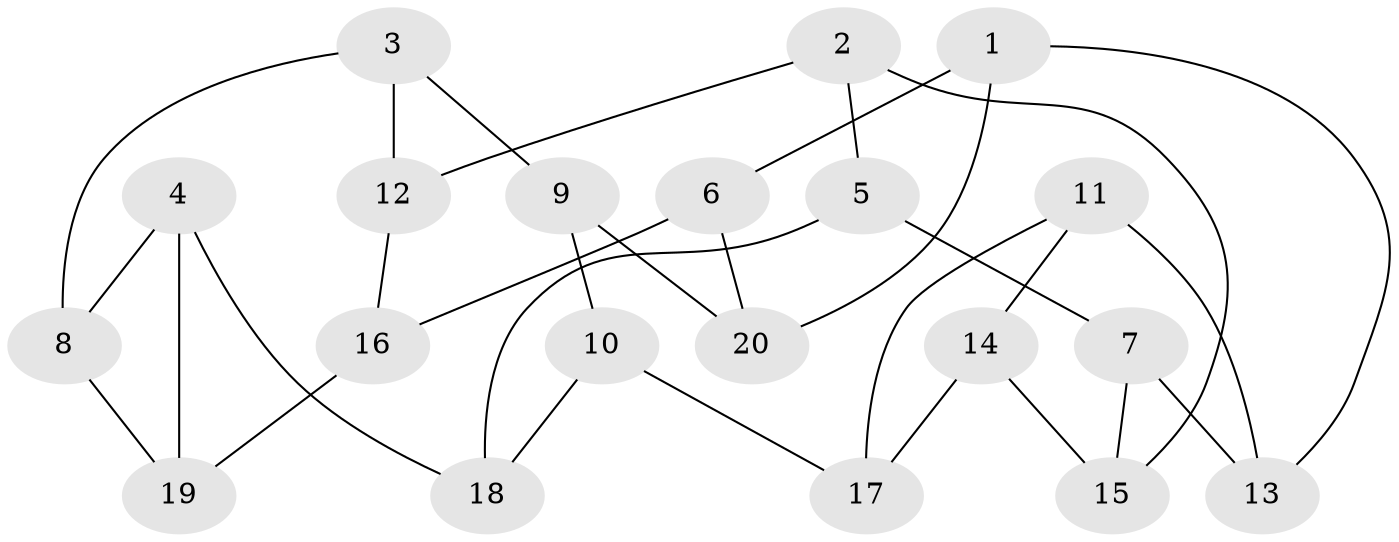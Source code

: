// Generated by graph-tools (version 1.1) at 2025/46/02/15/25 05:46:28]
// undirected, 20 vertices, 30 edges
graph export_dot {
graph [start="1"]
  node [color=gray90,style=filled];
  1;
  2;
  3;
  4;
  5;
  6;
  7;
  8;
  9;
  10;
  11;
  12;
  13;
  14;
  15;
  16;
  17;
  18;
  19;
  20;
  1 -- 6;
  1 -- 20;
  1 -- 13;
  2 -- 12;
  2 -- 15;
  2 -- 5;
  3 -- 9;
  3 -- 12;
  3 -- 8;
  4 -- 8;
  4 -- 19;
  4 -- 18;
  5 -- 7;
  5 -- 18;
  6 -- 16;
  6 -- 20;
  7 -- 13;
  7 -- 15;
  8 -- 19;
  9 -- 10;
  9 -- 20;
  10 -- 18;
  10 -- 17;
  11 -- 14;
  11 -- 13;
  11 -- 17;
  12 -- 16;
  14 -- 17;
  14 -- 15;
  16 -- 19;
}
